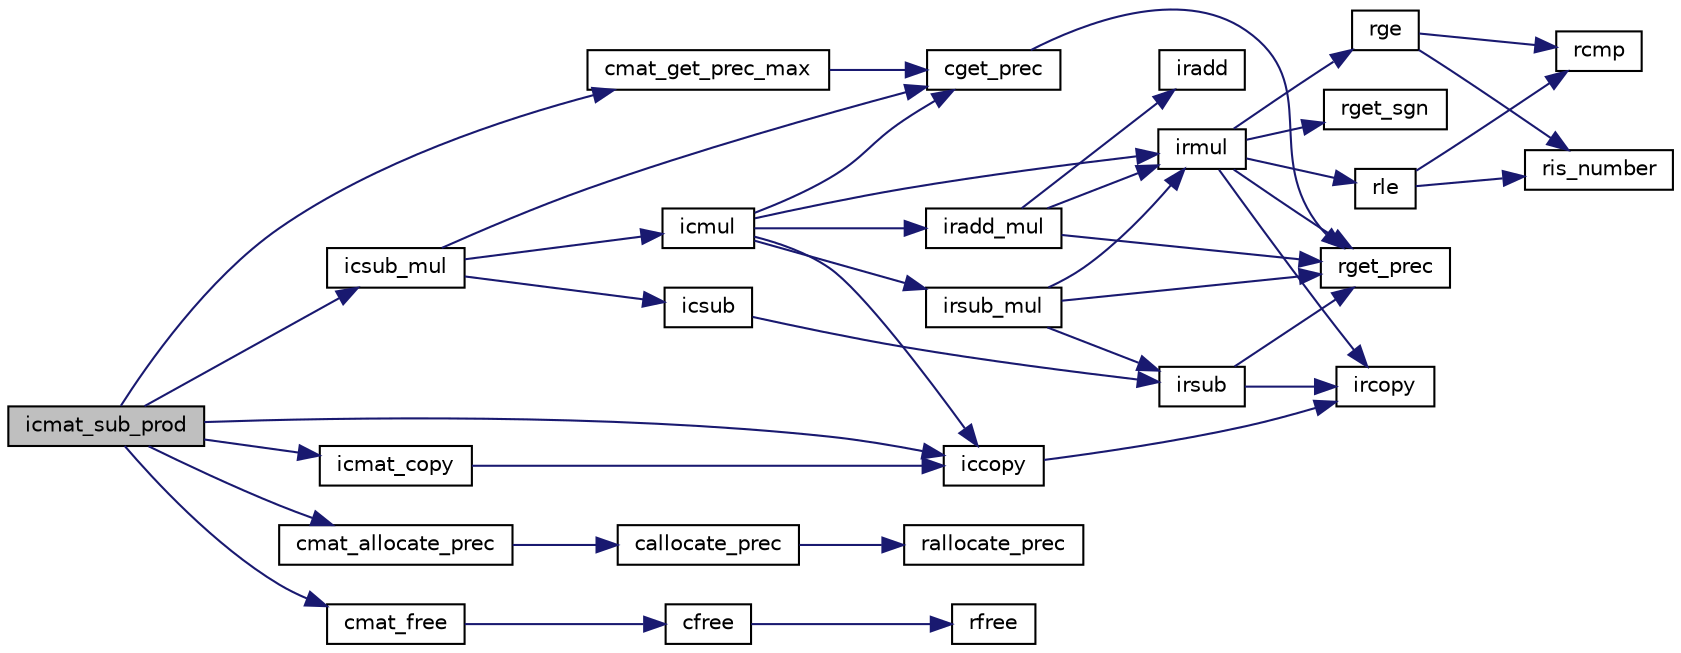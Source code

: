 digraph "icmat_sub_prod"
{
  edge [fontname="Helvetica",fontsize="10",labelfontname="Helvetica",labelfontsize="10"];
  node [fontname="Helvetica",fontsize="10",shape=record];
  rankdir="LR";
  Node349 [label="icmat_sub_prod",height=0.2,width=0.4,color="black", fillcolor="grey75", style="filled", fontcolor="black"];
  Node349 -> Node350 [color="midnightblue",fontsize="10",style="solid",fontname="Helvetica"];
  Node350 [label="cmat_get_prec_max",height=0.2,width=0.4,color="black", fillcolor="white", style="filled",URL="$cmat_8c.html#af158ba3988992435e2d0bf74519f03cf",tooltip="cmulti型行列の精度(ビット数)の最大値の取得. "];
  Node350 -> Node351 [color="midnightblue",fontsize="10",style="solid",fontname="Helvetica"];
  Node351 [label="cget_prec",height=0.2,width=0.4,color="black", fillcolor="white", style="filled",URL="$cmulti_8c.html#a69302d488c9954d3cbe85feb873216fa",tooltip="cmulti型の浮動小数点数の精度(ビット数)を取得. "];
  Node351 -> Node352 [color="midnightblue",fontsize="10",style="solid",fontname="Helvetica"];
  Node352 [label="rget_prec",height=0.2,width=0.4,color="black", fillcolor="white", style="filled",URL="$is__rmulti_8h.html#ad9bc8d534620527dc3c46ef4c9d04442",tooltip="rmulti型の浮動小数点数の精度(ビット数)を取得. "];
  Node349 -> Node353 [color="midnightblue",fontsize="10",style="solid",fontname="Helvetica"];
  Node353 [label="cmat_allocate_prec",height=0.2,width=0.4,color="black", fillcolor="white", style="filled",URL="$cmat_8c.html#a9ee764a5b39ff5f4938c03e72ebefc30",tooltip="cmulti型の行列の精度を指定しての新規生成. "];
  Node353 -> Node354 [color="midnightblue",fontsize="10",style="solid",fontname="Helvetica"];
  Node354 [label="callocate_prec",height=0.2,width=0.4,color="black", fillcolor="white", style="filled",URL="$cmulti_8c.html#ae2883fef83d21d61f7057487566aa6f9",tooltip="cmulti型の精度を指定しての新規生成. "];
  Node354 -> Node355 [color="midnightblue",fontsize="10",style="solid",fontname="Helvetica"];
  Node355 [label="rallocate_prec",height=0.2,width=0.4,color="black", fillcolor="white", style="filled",URL="$is__rmulti_8h.html#aeee0c826203695436900dc02890f433c",tooltip="rmulti型の精度を指定しての新規生成. "];
  Node349 -> Node356 [color="midnightblue",fontsize="10",style="solid",fontname="Helvetica"];
  Node356 [label="iccopy",height=0.2,width=0.4,color="black", fillcolor="white", style="filled",URL="$icmulti_8c.html#a0e3f5efa94c1a1e8cc0a527d6cbcbdee",tooltip="コピー [y0,y1]=[x0,x1]. "];
  Node356 -> Node357 [color="midnightblue",fontsize="10",style="solid",fontname="Helvetica"];
  Node357 [label="ircopy",height=0.2,width=0.4,color="black", fillcolor="white", style="filled",URL="$irmulti_8c.html#aaf2192a33e04cbba12da47550fde287e",tooltip="コピー [y0,y1]=[x0,x1]. "];
  Node349 -> Node358 [color="midnightblue",fontsize="10",style="solid",fontname="Helvetica"];
  Node358 [label="icsub_mul",height=0.2,width=0.4,color="black", fillcolor="white", style="filled",URL="$icmulti_8c.html#ab35119729c73efd46ea5f4a7d7bb73c5",tooltip="積の減算 [z0,z1]-=[x0,x1]*[y0,y1] "];
  Node358 -> Node351 [color="midnightblue",fontsize="10",style="solid",fontname="Helvetica"];
  Node358 -> Node359 [color="midnightblue",fontsize="10",style="solid",fontname="Helvetica"];
  Node359 [label="icmul",height=0.2,width=0.4,color="black", fillcolor="white", style="filled",URL="$icmulti_8c.html#acd8e365f46bd3fab9ffdf23b677a8f4d",tooltip="掛け算 [z0,z1]=[x0,x1]*[y0,y1] "];
  Node359 -> Node351 [color="midnightblue",fontsize="10",style="solid",fontname="Helvetica"];
  Node359 -> Node360 [color="midnightblue",fontsize="10",style="solid",fontname="Helvetica"];
  Node360 [label="irmul",height=0.2,width=0.4,color="black", fillcolor="white", style="filled",URL="$irmulti_8c.html#a9f9bc42cc6a70b365b032dc7bedd1abb",tooltip="掛け算 [z0,z1]=[x0,x1]*[y0,y1] "];
  Node360 -> Node352 [color="midnightblue",fontsize="10",style="solid",fontname="Helvetica"];
  Node360 -> Node361 [color="midnightblue",fontsize="10",style="solid",fontname="Helvetica"];
  Node361 [label="rget_sgn",height=0.2,width=0.4,color="black", fillcolor="white", style="filled",URL="$is__rmulti_8h.html#a1eabb75964384f5b7057a0275385d4bb",tooltip="rmulti型の浮動小数点数の符号部の取得. "];
  Node360 -> Node362 [color="midnightblue",fontsize="10",style="solid",fontname="Helvetica"];
  Node362 [label="rle",height=0.2,width=0.4,color="black", fillcolor="white", style="filled",URL="$is__rmulti_8h.html#a72d8f7f7abd4fa2ff89f488742ff7ca7",tooltip="rmulti型の値の比較 x<=y "];
  Node362 -> Node363 [color="midnightblue",fontsize="10",style="solid",fontname="Helvetica"];
  Node363 [label="ris_number",height=0.2,width=0.4,color="black", fillcolor="white", style="filled",URL="$rmulti_8c.html#a02c3c838634809fb6260ab78926b5f8b",tooltip="rmulti型が数であるかの判定. "];
  Node362 -> Node364 [color="midnightblue",fontsize="10",style="solid",fontname="Helvetica"];
  Node364 [label="rcmp",height=0.2,width=0.4,color="black", fillcolor="white", style="filled",URL="$rmulti_8c.html#aa7f2e03f88a388911123c82ad3f36b16",tooltip="rmulti型の値の比較 x<=>y "];
  Node360 -> Node365 [color="midnightblue",fontsize="10",style="solid",fontname="Helvetica"];
  Node365 [label="rge",height=0.2,width=0.4,color="black", fillcolor="white", style="filled",URL="$is__rmulti_8h.html#a7544c8c3220be262b43d9cdcacd5f8f2",tooltip="rmulti型の値の比較 x>=y "];
  Node365 -> Node363 [color="midnightblue",fontsize="10",style="solid",fontname="Helvetica"];
  Node365 -> Node364 [color="midnightblue",fontsize="10",style="solid",fontname="Helvetica"];
  Node360 -> Node357 [color="midnightblue",fontsize="10",style="solid",fontname="Helvetica"];
  Node359 -> Node366 [color="midnightblue",fontsize="10",style="solid",fontname="Helvetica"];
  Node366 [label="irsub_mul",height=0.2,width=0.4,color="black", fillcolor="white", style="filled",URL="$irmulti_8c.html#a718dadb4804a0eaddcf795adfd1a880d",tooltip="積の減算 [z0,z1]-=[x0,x1]*[y0,y1] "];
  Node366 -> Node352 [color="midnightblue",fontsize="10",style="solid",fontname="Helvetica"];
  Node366 -> Node360 [color="midnightblue",fontsize="10",style="solid",fontname="Helvetica"];
  Node366 -> Node367 [color="midnightblue",fontsize="10",style="solid",fontname="Helvetica"];
  Node367 [label="irsub",height=0.2,width=0.4,color="black", fillcolor="white", style="filled",URL="$irmulti_8c.html#ad83b8a1e9ca77caeaf833f866853ac35",tooltip="引き算 [z0,z1]=[x0,x1]-[y0,y1] "];
  Node367 -> Node352 [color="midnightblue",fontsize="10",style="solid",fontname="Helvetica"];
  Node367 -> Node357 [color="midnightblue",fontsize="10",style="solid",fontname="Helvetica"];
  Node359 -> Node368 [color="midnightblue",fontsize="10",style="solid",fontname="Helvetica"];
  Node368 [label="iradd_mul",height=0.2,width=0.4,color="black", fillcolor="white", style="filled",URL="$irmulti_8c.html#a55d04ab7f2884310fcff04b636911df1",tooltip="積の加算 [z0,z1]+=[x0,x1]*[y0,y1] "];
  Node368 -> Node352 [color="midnightblue",fontsize="10",style="solid",fontname="Helvetica"];
  Node368 -> Node360 [color="midnightblue",fontsize="10",style="solid",fontname="Helvetica"];
  Node368 -> Node369 [color="midnightblue",fontsize="10",style="solid",fontname="Helvetica"];
  Node369 [label="iradd",height=0.2,width=0.4,color="black", fillcolor="white", style="filled",URL="$irmulti_8c.html#a2a3a18d72fa9e737ac67d95ccb3e8ca9",tooltip="足し算 [z0,z1]=[x0,x1]+[y0,y1] "];
  Node359 -> Node356 [color="midnightblue",fontsize="10",style="solid",fontname="Helvetica"];
  Node358 -> Node370 [color="midnightblue",fontsize="10",style="solid",fontname="Helvetica"];
  Node370 [label="icsub",height=0.2,width=0.4,color="black", fillcolor="white", style="filled",URL="$icmulti_8c.html#a5f8e70c609ebc9ec4217b512f0e4823b",tooltip="引き算 [z0,z1]=[x0,x1]-[y0,y1] "];
  Node370 -> Node367 [color="midnightblue",fontsize="10",style="solid",fontname="Helvetica"];
  Node349 -> Node371 [color="midnightblue",fontsize="10",style="solid",fontname="Helvetica"];
  Node371 [label="icmat_copy",height=0.2,width=0.4,color="black", fillcolor="white", style="filled",URL="$icmat_8c.html#af5178c02c61ee9f772d4caf26a36b2d7",tooltip="[B0,B1]=[A0,A1] "];
  Node371 -> Node356 [color="midnightblue",fontsize="10",style="solid",fontname="Helvetica"];
  Node349 -> Node372 [color="midnightblue",fontsize="10",style="solid",fontname="Helvetica"];
  Node372 [label="cmat_free",height=0.2,width=0.4,color="black", fillcolor="white", style="filled",URL="$cmat_8c.html#ac70deb47241d9aa82afb30a5b461626d",tooltip="cmulti型の行列の終了処理. "];
  Node372 -> Node373 [color="midnightblue",fontsize="10",style="solid",fontname="Helvetica"];
  Node373 [label="cfree",height=0.2,width=0.4,color="black", fillcolor="white", style="filled",URL="$cmulti_8c.html#a192d1bb4175699986d09eca851be78f9",tooltip="cmulti型の終了処理. "];
  Node373 -> Node374 [color="midnightblue",fontsize="10",style="solid",fontname="Helvetica"];
  Node374 [label="rfree",height=0.2,width=0.4,color="black", fillcolor="white", style="filled",URL="$is__rmulti_8h.html#abd2ceb7eaa6481640a45357d44034950",tooltip="rmulti型の終了処理. "];
}
